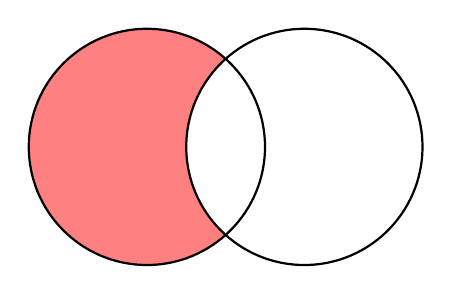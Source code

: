 \begin{tikzpicture}
\def\circleA{(0,0) circle (1.5cm)}
\def\circleB{(0:2cm) circle (1.5cm)}
		\begin{scope}
		\clip \circleA;
		\fill[red!50] \circleA;
		\end{scope}
		\begin{scope}
		\clip \circleB;
		\fill[white] \circleB;
		\end{scope}
		\draw[thick] \circleA; 
		\draw[thick] \circleB; 
		\end{tikzpicture}